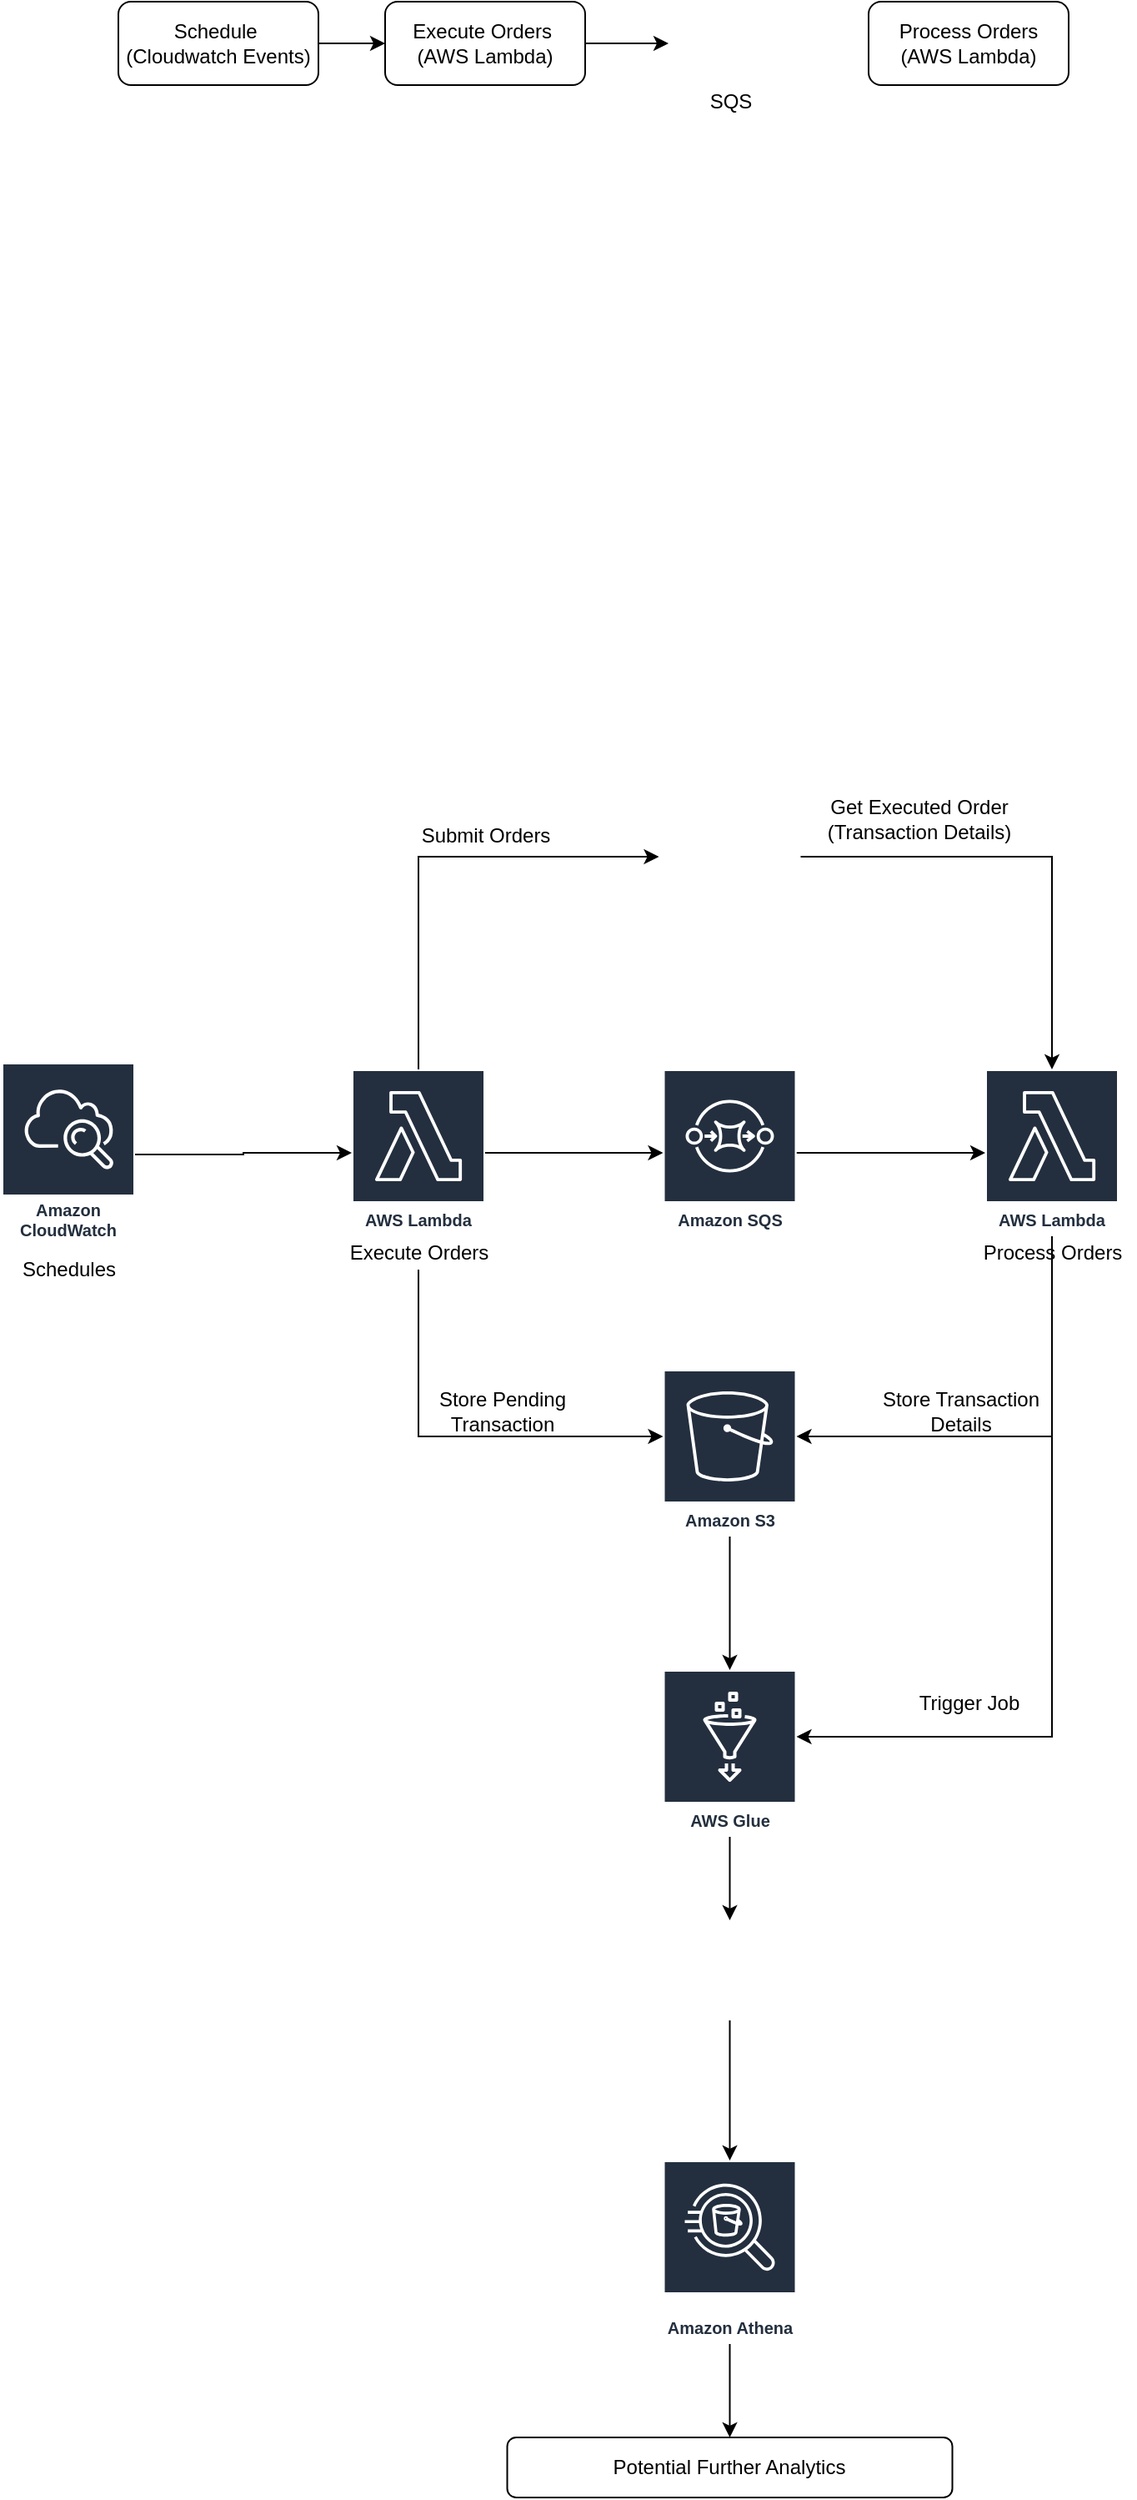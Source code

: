 <mxfile version="15.0.3" type="device"><diagram id="R_P-3EYFb3i9JSKo2vS6" name="Page-1"><mxGraphModel dx="1068" dy="1025" grid="1" gridSize="10" guides="1" tooltips="1" connect="1" arrows="1" fold="1" page="1" pageScale="1" pageWidth="827" pageHeight="1169" math="0" shadow="0"><root><mxCell id="0"/><mxCell id="1" parent="0"/><mxCell id="na6jn39UWMUNyJ-75MQ--6" style="edgeStyle=orthogonalEdgeStyle;rounded=0;orthogonalLoop=1;jettySize=auto;html=1;exitX=1;exitY=0.5;exitDx=0;exitDy=0;entryX=0;entryY=0.5;entryDx=0;entryDy=0;" edge="1" parent="1" source="na6jn39UWMUNyJ-75MQ--2" target="na6jn39UWMUNyJ-75MQ--3"><mxGeometry relative="1" as="geometry"/></mxCell><mxCell id="na6jn39UWMUNyJ-75MQ--2" value="Schedule&amp;nbsp;&lt;br&gt;(Cloudwatch Events)" style="rounded=1;whiteSpace=wrap;html=1;" vertex="1" parent="1"><mxGeometry x="110" y="200" width="120" height="50" as="geometry"/></mxCell><mxCell id="na6jn39UWMUNyJ-75MQ--8" style="edgeStyle=orthogonalEdgeStyle;rounded=0;orthogonalLoop=1;jettySize=auto;html=1;exitX=1;exitY=0.5;exitDx=0;exitDy=0;entryX=0;entryY=0.5;entryDx=0;entryDy=0;entryPerimeter=0;" edge="1" parent="1" source="na6jn39UWMUNyJ-75MQ--3"><mxGeometry relative="1" as="geometry"><mxPoint x="440" y="225.0" as="targetPoint"/></mxGeometry></mxCell><mxCell id="na6jn39UWMUNyJ-75MQ--3" value="Execute Orders&amp;nbsp;&lt;br&gt;(AWS Lambda)" style="rounded=1;whiteSpace=wrap;html=1;" vertex="1" parent="1"><mxGeometry x="270" y="200" width="120" height="50" as="geometry"/></mxCell><mxCell id="na6jn39UWMUNyJ-75MQ--9" value="SQS" style="text;html=1;align=center;verticalAlign=middle;resizable=0;points=[];autosize=1;strokeColor=none;" vertex="1" parent="1"><mxGeometry x="456.75" y="250" width="40" height="20" as="geometry"/></mxCell><mxCell id="na6jn39UWMUNyJ-75MQ--10" value="Process Orders&lt;br&gt;(AWS Lambda)" style="rounded=1;whiteSpace=wrap;html=1;" vertex="1" parent="1"><mxGeometry x="560" y="200" width="120" height="50" as="geometry"/></mxCell><mxCell id="na6jn39UWMUNyJ-75MQ--31" style="edgeStyle=orthogonalEdgeStyle;rounded=0;orthogonalLoop=1;jettySize=auto;html=1;exitX=1;exitY=0.5;exitDx=0;exitDy=0;" edge="1" parent="1" source="na6jn39UWMUNyJ-75MQ--13" target="na6jn39UWMUNyJ-75MQ--22"><mxGeometry relative="1" as="geometry"/></mxCell><mxCell id="na6jn39UWMUNyJ-75MQ--13" value="" style="shape=image;verticalLabelPosition=bottom;labelBackgroundColor=#ffffff;verticalAlign=top;aspect=fixed;imageAspect=0;image=https://imgr.search.brave.com/G56l94TLrz1wZWrJTUjmNvFG8KXlXDaU7CrwCg3vhhI/fit/250/225/ce/1/aHR0cHM6Ly90c2U0/Lm1tLmJpbmcubmV0/L3RoP2lkPU9JUC51/cGZENzdQSUw4bmRB/eVVXU1dQVGJRQUFB/QSZwaWQ9QXBp;" vertex="1" parent="1"><mxGeometry x="434.25" y="670" width="85" height="85" as="geometry"/></mxCell><mxCell id="na6jn39UWMUNyJ-75MQ--41" style="edgeStyle=orthogonalEdgeStyle;rounded=0;orthogonalLoop=1;jettySize=auto;html=1;" edge="1" parent="1" source="na6jn39UWMUNyJ-75MQ--14" target="na6jn39UWMUNyJ-75MQ--40"><mxGeometry relative="1" as="geometry"/></mxCell><mxCell id="na6jn39UWMUNyJ-75MQ--14" value="AWS Glue" style="outlineConnect=0;fontColor=#232F3E;gradientColor=none;strokeColor=#ffffff;fillColor=#232F3E;dashed=0;verticalLabelPosition=middle;verticalAlign=bottom;align=center;html=1;whiteSpace=wrap;fontSize=10;fontStyle=1;spacing=3;shape=mxgraph.aws4.productIcon;prIcon=mxgraph.aws4.glue;" vertex="1" parent="1"><mxGeometry x="436.75" y="1200" width="80" height="100" as="geometry"/></mxCell><mxCell id="na6jn39UWMUNyJ-75MQ--36" style="edgeStyle=orthogonalEdgeStyle;rounded=0;orthogonalLoop=1;jettySize=auto;html=1;" edge="1" parent="1" source="na6jn39UWMUNyJ-75MQ--15" target="na6jn39UWMUNyJ-75MQ--14"><mxGeometry relative="1" as="geometry"/></mxCell><mxCell id="na6jn39UWMUNyJ-75MQ--15" value="Amazon S3" style="outlineConnect=0;fontColor=#232F3E;gradientColor=none;strokeColor=#ffffff;fillColor=#232F3E;dashed=0;verticalLabelPosition=middle;verticalAlign=bottom;align=center;html=1;whiteSpace=wrap;fontSize=10;fontStyle=1;spacing=3;shape=mxgraph.aws4.productIcon;prIcon=mxgraph.aws4.s3;" vertex="1" parent="1"><mxGeometry x="436.75" y="1020" width="80" height="100" as="geometry"/></mxCell><mxCell id="na6jn39UWMUNyJ-75MQ--43" style="edgeStyle=orthogonalEdgeStyle;rounded=0;orthogonalLoop=1;jettySize=auto;html=1;entryX=0.5;entryY=0;entryDx=0;entryDy=0;" edge="1" parent="1" source="na6jn39UWMUNyJ-75MQ--16" target="na6jn39UWMUNyJ-75MQ--38"><mxGeometry relative="1" as="geometry"/></mxCell><mxCell id="na6jn39UWMUNyJ-75MQ--16" value="Amazon Athena" style="outlineConnect=0;fontColor=#232F3E;gradientColor=none;strokeColor=#ffffff;fillColor=#232F3E;dashed=0;verticalLabelPosition=middle;verticalAlign=bottom;align=center;html=1;whiteSpace=wrap;fontSize=10;fontStyle=1;spacing=3;shape=mxgraph.aws4.productIcon;prIcon=mxgraph.aws4.athena;" vertex="1" parent="1"><mxGeometry x="436.75" y="1494" width="80" height="110" as="geometry"/></mxCell><mxCell id="na6jn39UWMUNyJ-75MQ--27" style="edgeStyle=orthogonalEdgeStyle;rounded=0;orthogonalLoop=1;jettySize=auto;html=1;" edge="1" parent="1" source="na6jn39UWMUNyJ-75MQ--17" target="na6jn39UWMUNyJ-75MQ--22"><mxGeometry relative="1" as="geometry"/></mxCell><mxCell id="na6jn39UWMUNyJ-75MQ--17" value="Amazon SQS" style="outlineConnect=0;fontColor=#232F3E;gradientColor=none;strokeColor=#ffffff;fillColor=#232F3E;dashed=0;verticalLabelPosition=middle;verticalAlign=bottom;align=center;html=1;whiteSpace=wrap;fontSize=10;fontStyle=1;spacing=3;shape=mxgraph.aws4.productIcon;prIcon=mxgraph.aws4.sqs;" vertex="1" parent="1"><mxGeometry x="436.75" y="840" width="80" height="100" as="geometry"/></mxCell><mxCell id="na6jn39UWMUNyJ-75MQ--26" style="edgeStyle=orthogonalEdgeStyle;rounded=0;orthogonalLoop=1;jettySize=auto;html=1;" edge="1" parent="1" source="na6jn39UWMUNyJ-75MQ--18" target="na6jn39UWMUNyJ-75MQ--17"><mxGeometry relative="1" as="geometry"/></mxCell><mxCell id="na6jn39UWMUNyJ-75MQ--29" style="edgeStyle=orthogonalEdgeStyle;rounded=0;orthogonalLoop=1;jettySize=auto;html=1;entryX=0;entryY=0.5;entryDx=0;entryDy=0;" edge="1" parent="1" source="na6jn39UWMUNyJ-75MQ--18" target="na6jn39UWMUNyJ-75MQ--13"><mxGeometry relative="1" as="geometry"><Array as="points"><mxPoint x="290" y="712"/></Array></mxGeometry></mxCell><mxCell id="na6jn39UWMUNyJ-75MQ--18" value="AWS Lambda" style="outlineConnect=0;fontColor=#232F3E;gradientColor=none;strokeColor=#ffffff;fillColor=#232F3E;dashed=0;verticalLabelPosition=middle;verticalAlign=bottom;align=center;html=1;whiteSpace=wrap;fontSize=10;fontStyle=1;spacing=3;shape=mxgraph.aws4.productIcon;prIcon=mxgraph.aws4.lambda;" vertex="1" parent="1"><mxGeometry x="250" y="840" width="80" height="100" as="geometry"/></mxCell><mxCell id="na6jn39UWMUNyJ-75MQ--25" style="edgeStyle=orthogonalEdgeStyle;rounded=0;orthogonalLoop=1;jettySize=auto;html=1;" edge="1" parent="1" source="na6jn39UWMUNyJ-75MQ--19" target="na6jn39UWMUNyJ-75MQ--18"><mxGeometry relative="1" as="geometry"/></mxCell><mxCell id="na6jn39UWMUNyJ-75MQ--19" value="Amazon CloudWatch" style="outlineConnect=0;fontColor=#232F3E;gradientColor=none;strokeColor=#ffffff;fillColor=#232F3E;dashed=0;verticalLabelPosition=middle;verticalAlign=bottom;align=center;html=1;whiteSpace=wrap;fontSize=10;fontStyle=1;spacing=3;shape=mxgraph.aws4.productIcon;prIcon=mxgraph.aws4.cloudwatch;" vertex="1" parent="1"><mxGeometry x="40" y="836" width="80" height="110" as="geometry"/></mxCell><mxCell id="na6jn39UWMUNyJ-75MQ--20" value="Schedules" style="text;html=1;align=center;verticalAlign=middle;resizable=0;points=[];autosize=1;strokeColor=none;" vertex="1" parent="1"><mxGeometry x="45" y="950" width="70" height="20" as="geometry"/></mxCell><mxCell id="na6jn39UWMUNyJ-75MQ--35" style="edgeStyle=orthogonalEdgeStyle;rounded=0;orthogonalLoop=1;jettySize=auto;html=1;" edge="1" parent="1" source="na6jn39UWMUNyJ-75MQ--21" target="na6jn39UWMUNyJ-75MQ--15"><mxGeometry relative="1" as="geometry"><Array as="points"><mxPoint x="290" y="1060"/></Array></mxGeometry></mxCell><mxCell id="na6jn39UWMUNyJ-75MQ--21" value="Execute Orders" style="text;html=1;align=center;verticalAlign=middle;resizable=0;points=[];autosize=1;strokeColor=none;" vertex="1" parent="1"><mxGeometry x="240" y="940" width="100" height="20" as="geometry"/></mxCell><mxCell id="na6jn39UWMUNyJ-75MQ--45" style="edgeStyle=orthogonalEdgeStyle;rounded=0;orthogonalLoop=1;jettySize=auto;html=1;" edge="1" parent="1" source="na6jn39UWMUNyJ-75MQ--22" target="na6jn39UWMUNyJ-75MQ--15"><mxGeometry relative="1" as="geometry"><Array as="points"><mxPoint x="670" y="1060"/></Array></mxGeometry></mxCell><mxCell id="na6jn39UWMUNyJ-75MQ--47" style="edgeStyle=orthogonalEdgeStyle;rounded=0;orthogonalLoop=1;jettySize=auto;html=1;" edge="1" parent="1" source="na6jn39UWMUNyJ-75MQ--22" target="na6jn39UWMUNyJ-75MQ--14"><mxGeometry relative="1" as="geometry"><Array as="points"><mxPoint x="670" y="1240"/></Array></mxGeometry></mxCell><mxCell id="na6jn39UWMUNyJ-75MQ--22" value="AWS Lambda" style="outlineConnect=0;fontColor=#232F3E;gradientColor=none;strokeColor=#ffffff;fillColor=#232F3E;dashed=0;verticalLabelPosition=middle;verticalAlign=bottom;align=center;html=1;whiteSpace=wrap;fontSize=10;fontStyle=1;spacing=3;shape=mxgraph.aws4.productIcon;prIcon=mxgraph.aws4.lambda;" vertex="1" parent="1"><mxGeometry x="630" y="840" width="80" height="100" as="geometry"/></mxCell><mxCell id="na6jn39UWMUNyJ-75MQ--30" value="Submit Orders" style="text;html=1;align=center;verticalAlign=middle;resizable=0;points=[];autosize=1;strokeColor=none;" vertex="1" parent="1"><mxGeometry x="285" y="690" width="90" height="20" as="geometry"/></mxCell><mxCell id="na6jn39UWMUNyJ-75MQ--32" value="Get Executed Order &lt;br&gt;(Transaction Details)" style="text;html=1;align=center;verticalAlign=middle;resizable=0;points=[];autosize=1;strokeColor=none;" vertex="1" parent="1"><mxGeometry x="525" y="675" width="130" height="30" as="geometry"/></mxCell><mxCell id="na6jn39UWMUNyJ-75MQ--38" value="Potential Further Analytics" style="rounded=1;whiteSpace=wrap;html=1;" vertex="1" parent="1"><mxGeometry x="343.25" y="1660" width="267" height="36" as="geometry"/></mxCell><mxCell id="na6jn39UWMUNyJ-75MQ--42" style="edgeStyle=orthogonalEdgeStyle;rounded=0;orthogonalLoop=1;jettySize=auto;html=1;exitX=0.5;exitY=1;exitDx=0;exitDy=0;" edge="1" parent="1" source="na6jn39UWMUNyJ-75MQ--40" target="na6jn39UWMUNyJ-75MQ--16"><mxGeometry relative="1" as="geometry"/></mxCell><mxCell id="na6jn39UWMUNyJ-75MQ--40" value="" style="shape=image;verticalLabelPosition=bottom;labelBackgroundColor=#ffffff;verticalAlign=top;aspect=fixed;imageAspect=0;image=https://imgr.search.brave.com/_JpZH5ndaMxyUoBIVUyPrjUxOcWo_7bloffUTmn-Sjc/fit/1106/225/ce/1/aHR0cHM6Ly90c2Ux/Lm1tLmJpbmcubmV0/L3RoP2lkPU9JUC5F/b3BLSElWcnBLRF9m/SEpQeGZLekd3SGFE/TCZwaWQ9QXBp;" vertex="1" parent="1"><mxGeometry x="406.75" y="1350" width="140" height="60.04" as="geometry"/></mxCell><mxCell id="na6jn39UWMUNyJ-75MQ--44" value="Process Orders" style="text;html=1;align=center;verticalAlign=middle;resizable=0;points=[];autosize=1;strokeColor=none;" vertex="1" parent="1"><mxGeometry x="620" y="940" width="100" height="20" as="geometry"/></mxCell><mxCell id="na6jn39UWMUNyJ-75MQ--46" value="Store Transaction&lt;br&gt;Details" style="text;html=1;align=center;verticalAlign=middle;resizable=0;points=[];autosize=1;strokeColor=none;" vertex="1" parent="1"><mxGeometry x="560" y="1030" width="110" height="30" as="geometry"/></mxCell><mxCell id="na6jn39UWMUNyJ-75MQ--48" value="Trigger Job" style="text;html=1;align=center;verticalAlign=middle;resizable=0;points=[];autosize=1;strokeColor=none;" vertex="1" parent="1"><mxGeometry x="580" y="1210" width="80" height="20" as="geometry"/></mxCell><mxCell id="na6jn39UWMUNyJ-75MQ--49" value="Store Pending &lt;br&gt;Transaction&lt;br&gt;" style="text;html=1;align=center;verticalAlign=middle;resizable=0;points=[];autosize=1;strokeColor=none;" vertex="1" parent="1"><mxGeometry x="295" y="1030" width="90" height="30" as="geometry"/></mxCell></root></mxGraphModel></diagram></mxfile>